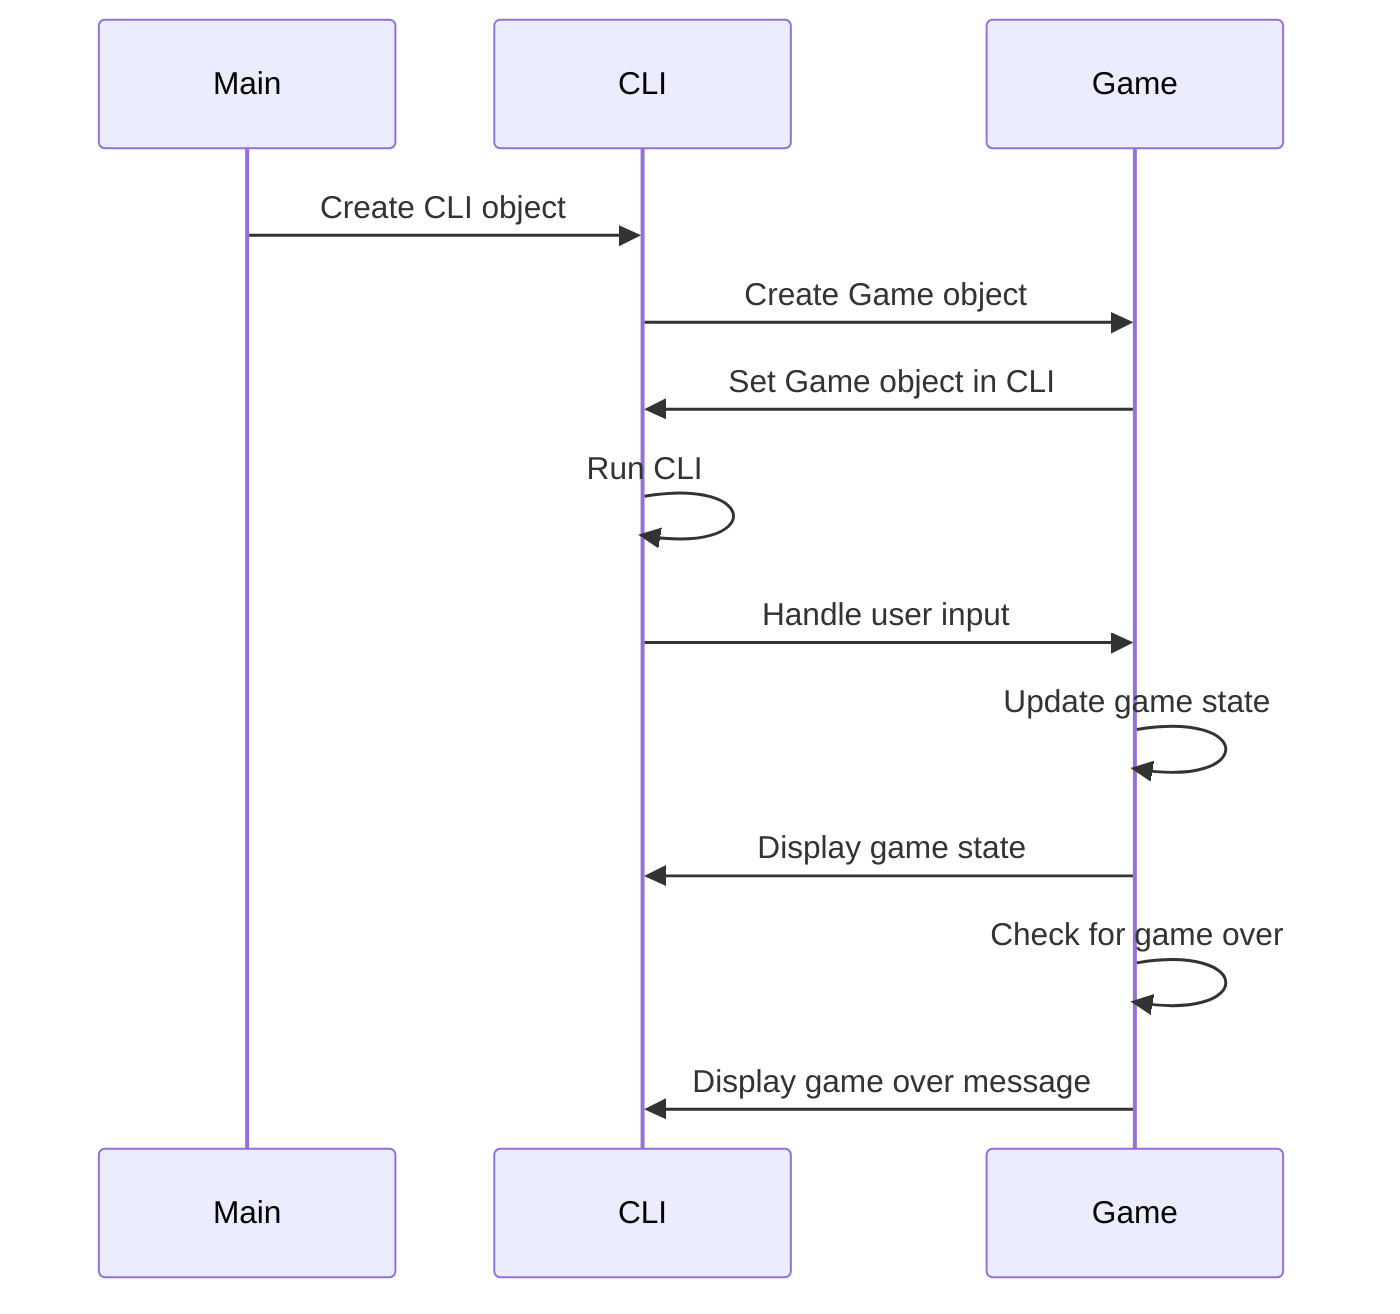 sequenceDiagram
    participant M as Main
    participant C as CLI
    participant G as Game

    M->>C: Create CLI object
    C->>G: Create Game object
    G->>C: Set Game object in CLI
    C->>C: Run CLI
    C->>G: Handle user input
    G->>G: Update game state
    G->>C: Display game state
    G->>G: Check for game over
    G->>C: Display game over message